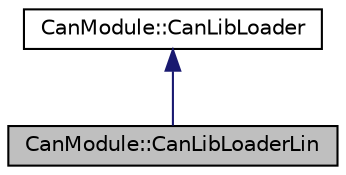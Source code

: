digraph "CanModule::CanLibLoaderLin"
{
 // LATEX_PDF_SIZE
  edge [fontname="Helvetica",fontsize="10",labelfontname="Helvetica",labelfontsize="10"];
  node [fontname="Helvetica",fontsize="10",shape=record];
  Node1 [label="CanModule::CanLibLoaderLin",height=0.2,width=0.4,color="black", fillcolor="grey75", style="filled", fontcolor="black",tooltip=" "];
  Node2 -> Node1 [dir="back",color="midnightblue",fontsize="10",style="solid"];
  Node2 [label="CanModule::CanLibLoader",height=0.2,width=0.4,color="black", fillcolor="white", style="filled",URL="$classCanModule_1_1CanLibLoader.html",tooltip=" "];
}
